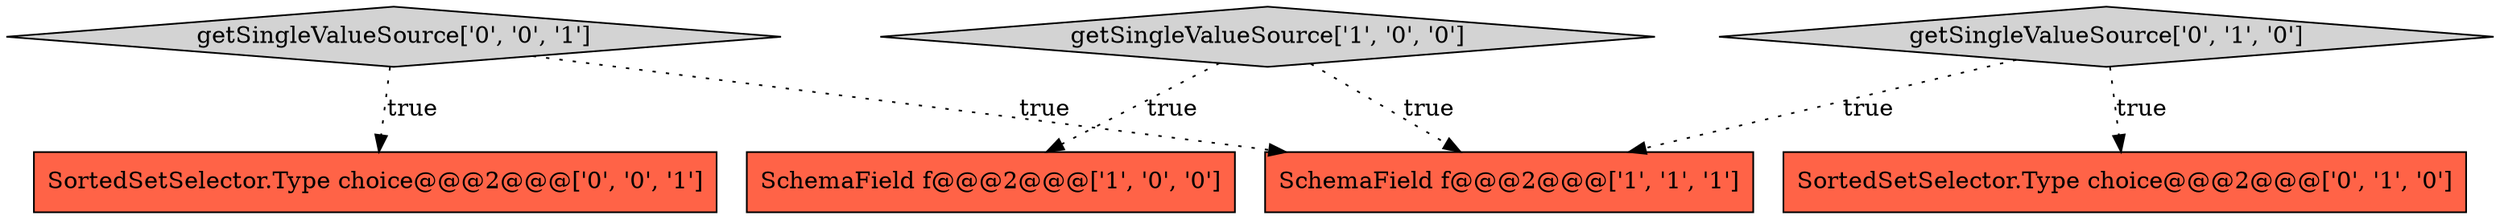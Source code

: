 digraph {
5 [style = filled, label = "SortedSetSelector.Type choice@@@2@@@['0', '0', '1']", fillcolor = tomato, shape = box image = "AAA0AAABBB3BBB"];
0 [style = filled, label = "SchemaField f@@@2@@@['1', '0', '0']", fillcolor = tomato, shape = box image = "AAA0AAABBB1BBB"];
2 [style = filled, label = "getSingleValueSource['1', '0', '0']", fillcolor = lightgray, shape = diamond image = "AAA0AAABBB1BBB"];
4 [style = filled, label = "getSingleValueSource['0', '1', '0']", fillcolor = lightgray, shape = diamond image = "AAA0AAABBB2BBB"];
3 [style = filled, label = "SortedSetSelector.Type choice@@@2@@@['0', '1', '0']", fillcolor = tomato, shape = box image = "AAA0AAABBB2BBB"];
6 [style = filled, label = "getSingleValueSource['0', '0', '1']", fillcolor = lightgray, shape = diamond image = "AAA0AAABBB3BBB"];
1 [style = filled, label = "SchemaField f@@@2@@@['1', '1', '1']", fillcolor = tomato, shape = box image = "AAA0AAABBB1BBB"];
2->0 [style = dotted, label="true"];
4->3 [style = dotted, label="true"];
4->1 [style = dotted, label="true"];
2->1 [style = dotted, label="true"];
6->5 [style = dotted, label="true"];
6->1 [style = dotted, label="true"];
}
